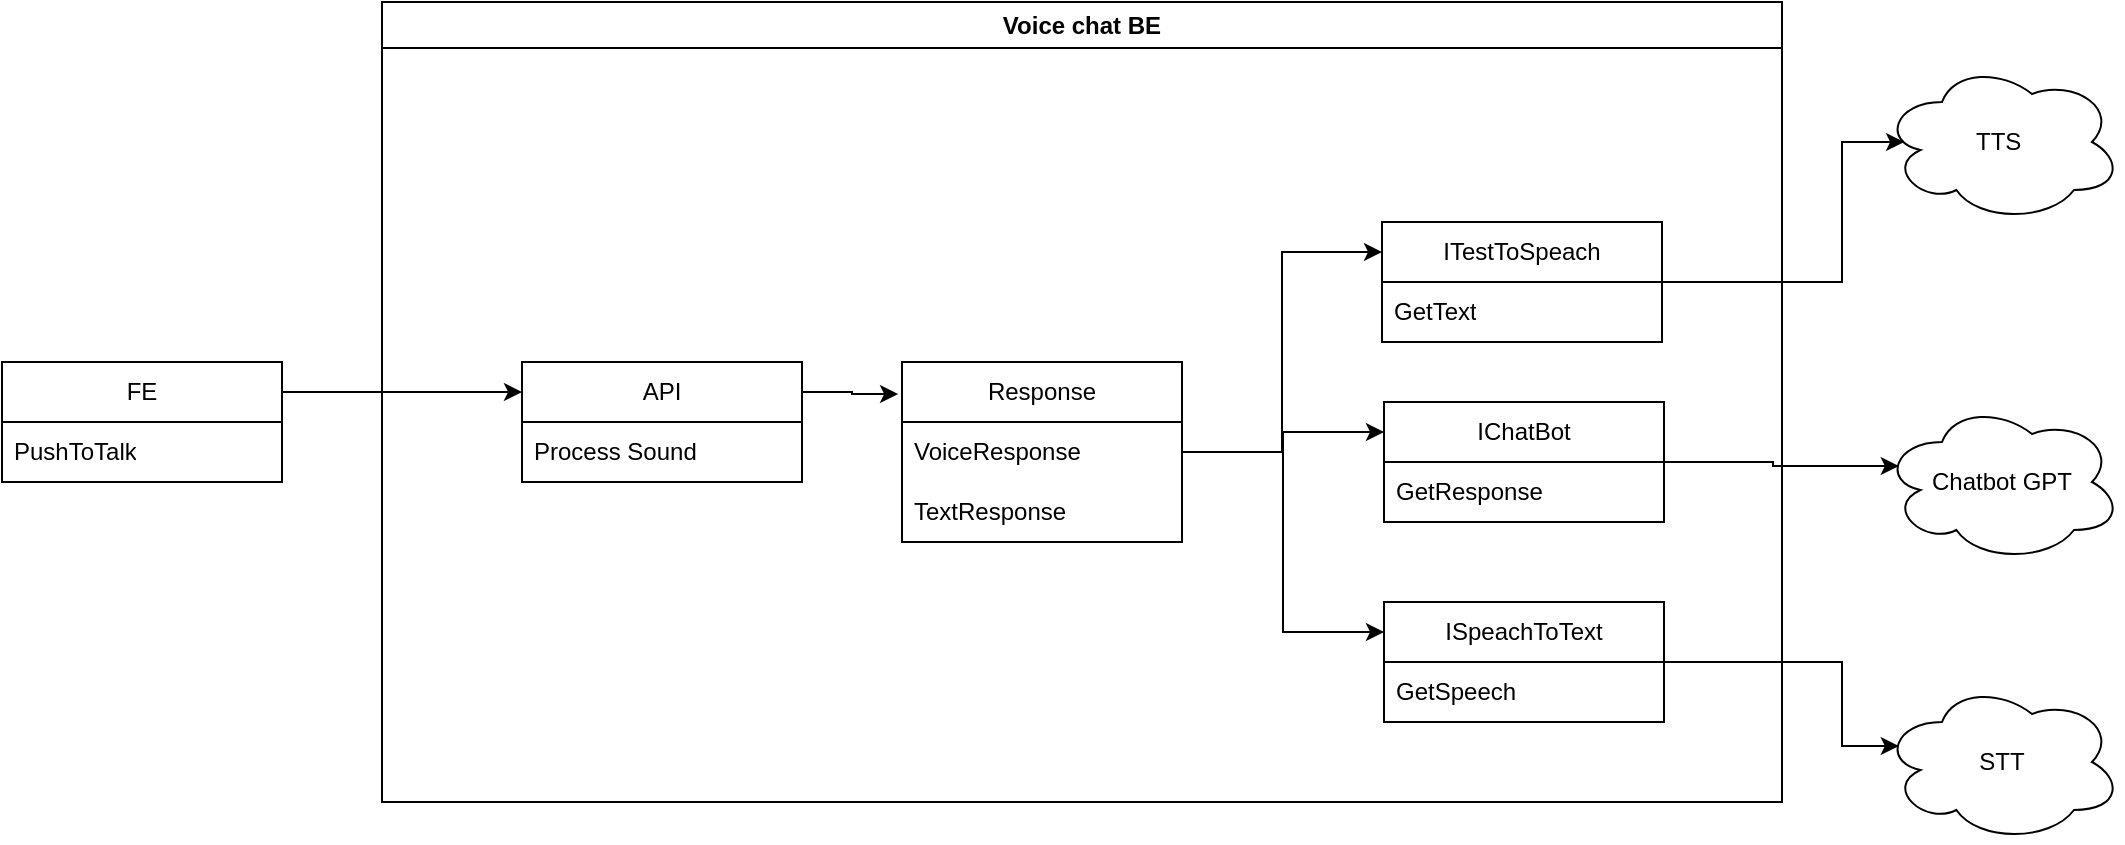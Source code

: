 <mxfile version="20.8.10" type="device"><diagram name="Page-1" id="gV_TzYjliLIVF4NgeE2p"><mxGraphModel dx="2487" dy="870" grid="1" gridSize="10" guides="1" tooltips="1" connect="1" arrows="1" fold="1" page="1" pageScale="1" pageWidth="827" pageHeight="1169" math="0" shadow="0"><root><mxCell id="0"/><mxCell id="1" parent="0"/><mxCell id="Vup-dh7p7TXehl_iPigx-19" style="edgeStyle=orthogonalEdgeStyle;rounded=0;orthogonalLoop=1;jettySize=auto;html=1;exitX=1;exitY=0.25;exitDx=0;exitDy=0;entryX=0;entryY=0.25;entryDx=0;entryDy=0;" edge="1" parent="1" source="Vup-dh7p7TXehl_iPigx-1" target="Vup-dh7p7TXehl_iPigx-5"><mxGeometry relative="1" as="geometry"/></mxCell><mxCell id="Vup-dh7p7TXehl_iPigx-1" value="FE" style="swimlane;fontStyle=0;childLayout=stackLayout;horizontal=1;startSize=30;horizontalStack=0;resizeParent=1;resizeParentMax=0;resizeLast=0;collapsible=1;marginBottom=0;whiteSpace=wrap;html=1;" vertex="1" parent="1"><mxGeometry x="-100" y="320" width="140" height="60" as="geometry"/></mxCell><mxCell id="Vup-dh7p7TXehl_iPigx-2" value="PushToTalk" style="text;strokeColor=none;fillColor=none;align=left;verticalAlign=middle;spacingLeft=4;spacingRight=4;overflow=hidden;points=[[0,0.5],[1,0.5]];portConstraint=eastwest;rotatable=0;whiteSpace=wrap;html=1;" vertex="1" parent="Vup-dh7p7TXehl_iPigx-1"><mxGeometry y="30" width="140" height="30" as="geometry"/></mxCell><mxCell id="Vup-dh7p7TXehl_iPigx-15" value="Voice chat BE" style="swimlane;whiteSpace=wrap;html=1;" vertex="1" parent="1"><mxGeometry x="90" y="140" width="700" height="400" as="geometry"/></mxCell><mxCell id="Vup-dh7p7TXehl_iPigx-9" value="ITestToSpeach" style="swimlane;fontStyle=0;childLayout=stackLayout;horizontal=1;startSize=30;horizontalStack=0;resizeParent=1;resizeParentMax=0;resizeLast=0;collapsible=1;marginBottom=0;whiteSpace=wrap;html=1;" vertex="1" parent="Vup-dh7p7TXehl_iPigx-15"><mxGeometry x="500" y="110" width="140" height="60" as="geometry"/></mxCell><mxCell id="Vup-dh7p7TXehl_iPigx-10" value="GetText" style="text;strokeColor=none;fillColor=none;align=left;verticalAlign=middle;spacingLeft=4;spacingRight=4;overflow=hidden;points=[[0,0.5],[1,0.5]];portConstraint=eastwest;rotatable=0;whiteSpace=wrap;html=1;" vertex="1" parent="Vup-dh7p7TXehl_iPigx-9"><mxGeometry y="30" width="140" height="30" as="geometry"/></mxCell><mxCell id="Vup-dh7p7TXehl_iPigx-13" value="IChatBot" style="swimlane;fontStyle=0;childLayout=stackLayout;horizontal=1;startSize=30;horizontalStack=0;resizeParent=1;resizeParentMax=0;resizeLast=0;collapsible=1;marginBottom=0;whiteSpace=wrap;html=1;" vertex="1" parent="Vup-dh7p7TXehl_iPigx-15"><mxGeometry x="501" y="200" width="140" height="60" as="geometry"/></mxCell><mxCell id="Vup-dh7p7TXehl_iPigx-14" value="GetResponse" style="text;strokeColor=none;fillColor=none;align=left;verticalAlign=middle;spacingLeft=4;spacingRight=4;overflow=hidden;points=[[0,0.5],[1,0.5]];portConstraint=eastwest;rotatable=0;whiteSpace=wrap;html=1;" vertex="1" parent="Vup-dh7p7TXehl_iPigx-13"><mxGeometry y="30" width="140" height="30" as="geometry"/></mxCell><mxCell id="Vup-dh7p7TXehl_iPigx-24" style="edgeStyle=orthogonalEdgeStyle;rounded=0;orthogonalLoop=1;jettySize=auto;html=1;exitX=1;exitY=0.25;exitDx=0;exitDy=0;entryX=-0.014;entryY=0.178;entryDx=0;entryDy=0;entryPerimeter=0;" edge="1" parent="Vup-dh7p7TXehl_iPigx-15" source="Vup-dh7p7TXehl_iPigx-5" target="Vup-dh7p7TXehl_iPigx-20"><mxGeometry relative="1" as="geometry"/></mxCell><mxCell id="Vup-dh7p7TXehl_iPigx-5" value="API" style="swimlane;fontStyle=0;childLayout=stackLayout;horizontal=1;startSize=30;horizontalStack=0;resizeParent=1;resizeParentMax=0;resizeLast=0;collapsible=1;marginBottom=0;whiteSpace=wrap;html=1;" vertex="1" parent="Vup-dh7p7TXehl_iPigx-15"><mxGeometry x="70" y="180" width="140" height="60" as="geometry"/></mxCell><mxCell id="Vup-dh7p7TXehl_iPigx-6" value="Process Sound" style="text;strokeColor=none;fillColor=none;align=left;verticalAlign=middle;spacingLeft=4;spacingRight=4;overflow=hidden;points=[[0,0.5],[1,0.5]];portConstraint=eastwest;rotatable=0;whiteSpace=wrap;html=1;" vertex="1" parent="Vup-dh7p7TXehl_iPigx-5"><mxGeometry y="30" width="140" height="30" as="geometry"/></mxCell><mxCell id="Vup-dh7p7TXehl_iPigx-17" value="ISpeachToText" style="swimlane;fontStyle=0;childLayout=stackLayout;horizontal=1;startSize=30;horizontalStack=0;resizeParent=1;resizeParentMax=0;resizeLast=0;collapsible=1;marginBottom=0;whiteSpace=wrap;html=1;" vertex="1" parent="Vup-dh7p7TXehl_iPigx-15"><mxGeometry x="501" y="300" width="140" height="60" as="geometry"/></mxCell><mxCell id="Vup-dh7p7TXehl_iPigx-18" value="GetSpeech" style="text;strokeColor=none;fillColor=none;align=left;verticalAlign=middle;spacingLeft=4;spacingRight=4;overflow=hidden;points=[[0,0.5],[1,0.5]];portConstraint=eastwest;rotatable=0;whiteSpace=wrap;html=1;" vertex="1" parent="Vup-dh7p7TXehl_iPigx-17"><mxGeometry y="30" width="140" height="30" as="geometry"/></mxCell><mxCell id="Vup-dh7p7TXehl_iPigx-25" value="" style="edgeStyle=orthogonalEdgeStyle;rounded=0;orthogonalLoop=1;jettySize=auto;html=1;entryX=0;entryY=0.25;entryDx=0;entryDy=0;" edge="1" parent="Vup-dh7p7TXehl_iPigx-15" source="Vup-dh7p7TXehl_iPigx-20" target="Vup-dh7p7TXehl_iPigx-9"><mxGeometry relative="1" as="geometry"/></mxCell><mxCell id="Vup-dh7p7TXehl_iPigx-26" style="edgeStyle=orthogonalEdgeStyle;rounded=0;orthogonalLoop=1;jettySize=auto;html=1;entryX=0;entryY=0.25;entryDx=0;entryDy=0;" edge="1" parent="Vup-dh7p7TXehl_iPigx-15" source="Vup-dh7p7TXehl_iPigx-20" target="Vup-dh7p7TXehl_iPigx-13"><mxGeometry relative="1" as="geometry"/></mxCell><mxCell id="Vup-dh7p7TXehl_iPigx-27" style="edgeStyle=orthogonalEdgeStyle;rounded=0;orthogonalLoop=1;jettySize=auto;html=1;entryX=0;entryY=0.25;entryDx=0;entryDy=0;" edge="1" parent="Vup-dh7p7TXehl_iPigx-15" source="Vup-dh7p7TXehl_iPigx-20" target="Vup-dh7p7TXehl_iPigx-17"><mxGeometry relative="1" as="geometry"/></mxCell><mxCell id="Vup-dh7p7TXehl_iPigx-20" value="Response" style="swimlane;fontStyle=0;childLayout=stackLayout;horizontal=1;startSize=30;horizontalStack=0;resizeParent=1;resizeParentMax=0;resizeLast=0;collapsible=1;marginBottom=0;whiteSpace=wrap;html=1;" vertex="1" parent="Vup-dh7p7TXehl_iPigx-15"><mxGeometry x="260" y="180" width="140" height="90" as="geometry"/></mxCell><mxCell id="Vup-dh7p7TXehl_iPigx-21" value="VoiceResponse" style="text;strokeColor=none;fillColor=none;align=left;verticalAlign=middle;spacingLeft=4;spacingRight=4;overflow=hidden;points=[[0,0.5],[1,0.5]];portConstraint=eastwest;rotatable=0;whiteSpace=wrap;html=1;" vertex="1" parent="Vup-dh7p7TXehl_iPigx-20"><mxGeometry y="30" width="140" height="30" as="geometry"/></mxCell><mxCell id="Vup-dh7p7TXehl_iPigx-39" value="TextResponse" style="text;strokeColor=none;fillColor=none;align=left;verticalAlign=middle;spacingLeft=4;spacingRight=4;overflow=hidden;points=[[0,0.5],[1,0.5]];portConstraint=eastwest;rotatable=0;whiteSpace=wrap;html=1;" vertex="1" parent="Vup-dh7p7TXehl_iPigx-20"><mxGeometry y="60" width="140" height="30" as="geometry"/></mxCell><mxCell id="Vup-dh7p7TXehl_iPigx-28" value="Chatbot GPT" style="ellipse;shape=cloud;whiteSpace=wrap;html=1;" vertex="1" parent="1"><mxGeometry x="840" y="340" width="120" height="80" as="geometry"/></mxCell><mxCell id="Vup-dh7p7TXehl_iPigx-29" value="TTS&amp;nbsp;" style="ellipse;shape=cloud;whiteSpace=wrap;html=1;" vertex="1" parent="1"><mxGeometry x="840" y="170" width="120" height="80" as="geometry"/></mxCell><mxCell id="Vup-dh7p7TXehl_iPigx-30" value="STT" style="ellipse;shape=cloud;whiteSpace=wrap;html=1;" vertex="1" parent="1"><mxGeometry x="840" y="480" width="120" height="80" as="geometry"/></mxCell><mxCell id="Vup-dh7p7TXehl_iPigx-31" style="edgeStyle=orthogonalEdgeStyle;rounded=0;orthogonalLoop=1;jettySize=auto;html=1;entryX=0.092;entryY=0.5;entryDx=0;entryDy=0;entryPerimeter=0;" edge="1" parent="1" source="Vup-dh7p7TXehl_iPigx-9" target="Vup-dh7p7TXehl_iPigx-29"><mxGeometry relative="1" as="geometry"><Array as="points"><mxPoint x="820" y="280"/><mxPoint x="820" y="210"/></Array></mxGeometry></mxCell><mxCell id="Vup-dh7p7TXehl_iPigx-32" style="edgeStyle=orthogonalEdgeStyle;rounded=0;orthogonalLoop=1;jettySize=auto;html=1;entryX=0.07;entryY=0.4;entryDx=0;entryDy=0;entryPerimeter=0;" edge="1" parent="1" source="Vup-dh7p7TXehl_iPigx-13" target="Vup-dh7p7TXehl_iPigx-28"><mxGeometry relative="1" as="geometry"/></mxCell><mxCell id="Vup-dh7p7TXehl_iPigx-33" style="edgeStyle=orthogonalEdgeStyle;rounded=0;orthogonalLoop=1;jettySize=auto;html=1;entryX=0.07;entryY=0.4;entryDx=0;entryDy=0;entryPerimeter=0;" edge="1" parent="1" source="Vup-dh7p7TXehl_iPigx-17" target="Vup-dh7p7TXehl_iPigx-30"><mxGeometry relative="1" as="geometry"><Array as="points"><mxPoint x="820" y="470"/><mxPoint x="820" y="512"/></Array></mxGeometry></mxCell></root></mxGraphModel></diagram></mxfile>